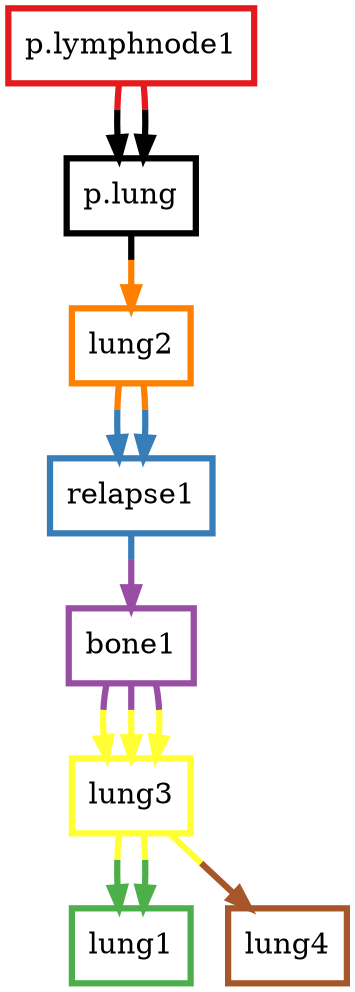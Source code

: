 digraph G {
	0 [shape=box,penwidth=3,colorscheme=set19,color=0,label="p.lung"]
	1 [shape=box,penwidth=3,colorscheme=set19,color=1,label="p.lymphnode1"]
	2 [shape=box,penwidth=3,colorscheme=set19,color=2,label="relapse1"]
	3 [shape=box,penwidth=3,colorscheme=set19,color=3,label="lung1"]
	4 [shape=box,penwidth=3,colorscheme=set19,color=4,label="bone1"]
	5 [shape=box,penwidth=3,colorscheme=set19,color=5,label="lung2"]
	6 [shape=box,penwidth=3,colorscheme=set19,color=6,label="lung3"]
	7 [shape=box,penwidth=3,colorscheme=set19,color=7,label="lung4"]
	0 -> 5 [penwidth=3,colorscheme=set19,color="0;0.5:5"]
	1 -> 0 [penwidth=3,colorscheme=set19,color="1;0.5:0"]
	1 -> 0 [penwidth=3,colorscheme=set19,color="1;0.5:0"]
	2 -> 4 [penwidth=3,colorscheme=set19,color="2;0.5:4"]
	4 -> 6 [penwidth=3,colorscheme=set19,color="4;0.5:6"]
	4 -> 6 [penwidth=3,colorscheme=set19,color="4;0.5:6"]
	4 -> 6 [penwidth=3,colorscheme=set19,color="4;0.5:6"]
	5 -> 2 [penwidth=3,colorscheme=set19,color="5;0.5:2"]
	5 -> 2 [penwidth=3,colorscheme=set19,color="5;0.5:2"]
	6 -> 3 [penwidth=3,colorscheme=set19,color="6;0.5:3"]
	6 -> 3 [penwidth=3,colorscheme=set19,color="6;0.5:3"]
	6 -> 7 [penwidth=3,colorscheme=set19,color="6;0.5:7"]
}
